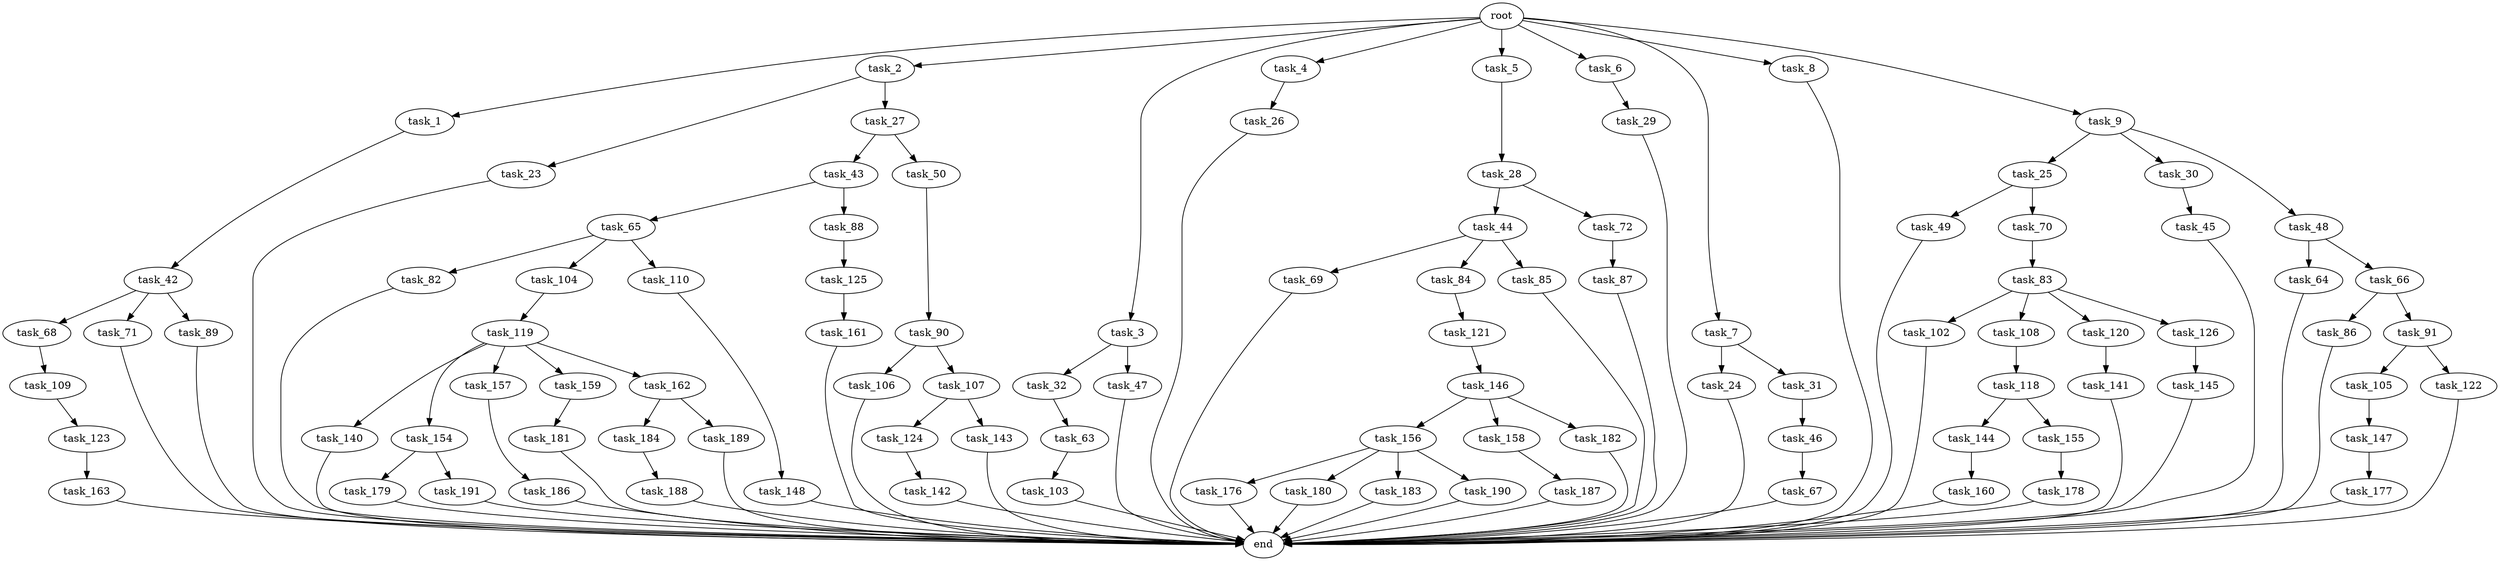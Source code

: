 digraph G {
  root [size="0.000000"];
  task_1 [size="2.048000"];
  task_2 [size="2.048000"];
  task_3 [size="2.048000"];
  task_4 [size="2.048000"];
  task_5 [size="2.048000"];
  task_6 [size="2.048000"];
  task_7 [size="2.048000"];
  task_8 [size="2.048000"];
  task_9 [size="2.048000"];
  task_23 [size="618475290.624000"];
  task_24 [size="429496729.600000"];
  task_25 [size="1391569403.904000"];
  task_26 [size="274877906.944000"];
  task_27 [size="618475290.624000"];
  task_28 [size="1717986918.400000"];
  task_29 [size="1391569403.904000"];
  task_30 [size="1391569403.904000"];
  task_31 [size="429496729.600000"];
  task_32 [size="429496729.600000"];
  task_42 [size="274877906.944000"];
  task_43 [size="154618822.656000"];
  task_44 [size="274877906.944000"];
  task_45 [size="618475290.624000"];
  task_46 [size="618475290.624000"];
  task_47 [size="429496729.600000"];
  task_48 [size="1391569403.904000"];
  task_49 [size="618475290.624000"];
  task_50 [size="154618822.656000"];
  task_63 [size="154618822.656000"];
  task_64 [size="1717986918.400000"];
  task_65 [size="274877906.944000"];
  task_66 [size="1717986918.400000"];
  task_67 [size="154618822.656000"];
  task_68 [size="68719476.736000"];
  task_69 [size="618475290.624000"];
  task_70 [size="618475290.624000"];
  task_71 [size="68719476.736000"];
  task_72 [size="274877906.944000"];
  task_82 [size="429496729.600000"];
  task_83 [size="1717986918.400000"];
  task_84 [size="618475290.624000"];
  task_85 [size="618475290.624000"];
  task_86 [size="68719476.736000"];
  task_87 [size="429496729.600000"];
  task_88 [size="274877906.944000"];
  task_89 [size="68719476.736000"];
  task_90 [size="841813590.016000"];
  task_91 [size="68719476.736000"];
  task_102 [size="274877906.944000"];
  task_103 [size="429496729.600000"];
  task_104 [size="429496729.600000"];
  task_105 [size="1099511627.776000"];
  task_106 [size="618475290.624000"];
  task_107 [size="618475290.624000"];
  task_108 [size="274877906.944000"];
  task_109 [size="1099511627.776000"];
  task_110 [size="429496729.600000"];
  task_118 [size="274877906.944000"];
  task_119 [size="618475290.624000"];
  task_120 [size="274877906.944000"];
  task_121 [size="68719476.736000"];
  task_122 [size="1099511627.776000"];
  task_123 [size="841813590.016000"];
  task_124 [size="1099511627.776000"];
  task_125 [size="1717986918.400000"];
  task_126 [size="274877906.944000"];
  task_140 [size="1717986918.400000"];
  task_141 [size="68719476.736000"];
  task_142 [size="154618822.656000"];
  task_143 [size="1099511627.776000"];
  task_144 [size="154618822.656000"];
  task_145 [size="1099511627.776000"];
  task_146 [size="429496729.600000"];
  task_147 [size="154618822.656000"];
  task_148 [size="1099511627.776000"];
  task_154 [size="1717986918.400000"];
  task_155 [size="154618822.656000"];
  task_156 [size="68719476.736000"];
  task_157 [size="1717986918.400000"];
  task_158 [size="68719476.736000"];
  task_159 [size="1717986918.400000"];
  task_160 [size="618475290.624000"];
  task_161 [size="274877906.944000"];
  task_162 [size="1717986918.400000"];
  task_163 [size="274877906.944000"];
  task_176 [size="154618822.656000"];
  task_177 [size="429496729.600000"];
  task_178 [size="1717986918.400000"];
  task_179 [size="1099511627.776000"];
  task_180 [size="154618822.656000"];
  task_181 [size="274877906.944000"];
  task_182 [size="68719476.736000"];
  task_183 [size="154618822.656000"];
  task_184 [size="154618822.656000"];
  task_186 [size="274877906.944000"];
  task_187 [size="429496729.600000"];
  task_188 [size="154618822.656000"];
  task_189 [size="154618822.656000"];
  task_190 [size="154618822.656000"];
  task_191 [size="1099511627.776000"];
  end [size="0.000000"];

  root -> task_1 [size="1.000000"];
  root -> task_2 [size="1.000000"];
  root -> task_3 [size="1.000000"];
  root -> task_4 [size="1.000000"];
  root -> task_5 [size="1.000000"];
  root -> task_6 [size="1.000000"];
  root -> task_7 [size="1.000000"];
  root -> task_8 [size="1.000000"];
  root -> task_9 [size="1.000000"];
  task_1 -> task_42 [size="134217728.000000"];
  task_2 -> task_23 [size="301989888.000000"];
  task_2 -> task_27 [size="301989888.000000"];
  task_3 -> task_32 [size="209715200.000000"];
  task_3 -> task_47 [size="209715200.000000"];
  task_4 -> task_26 [size="134217728.000000"];
  task_5 -> task_28 [size="838860800.000000"];
  task_6 -> task_29 [size="679477248.000000"];
  task_7 -> task_24 [size="209715200.000000"];
  task_7 -> task_31 [size="209715200.000000"];
  task_8 -> end [size="1.000000"];
  task_9 -> task_25 [size="679477248.000000"];
  task_9 -> task_30 [size="679477248.000000"];
  task_9 -> task_48 [size="679477248.000000"];
  task_23 -> end [size="1.000000"];
  task_24 -> end [size="1.000000"];
  task_25 -> task_49 [size="301989888.000000"];
  task_25 -> task_70 [size="301989888.000000"];
  task_26 -> end [size="1.000000"];
  task_27 -> task_43 [size="75497472.000000"];
  task_27 -> task_50 [size="75497472.000000"];
  task_28 -> task_44 [size="134217728.000000"];
  task_28 -> task_72 [size="134217728.000000"];
  task_29 -> end [size="1.000000"];
  task_30 -> task_45 [size="301989888.000000"];
  task_31 -> task_46 [size="301989888.000000"];
  task_32 -> task_63 [size="75497472.000000"];
  task_42 -> task_68 [size="33554432.000000"];
  task_42 -> task_71 [size="33554432.000000"];
  task_42 -> task_89 [size="33554432.000000"];
  task_43 -> task_65 [size="134217728.000000"];
  task_43 -> task_88 [size="134217728.000000"];
  task_44 -> task_69 [size="301989888.000000"];
  task_44 -> task_84 [size="301989888.000000"];
  task_44 -> task_85 [size="301989888.000000"];
  task_45 -> end [size="1.000000"];
  task_46 -> task_67 [size="75497472.000000"];
  task_47 -> end [size="1.000000"];
  task_48 -> task_64 [size="838860800.000000"];
  task_48 -> task_66 [size="838860800.000000"];
  task_49 -> end [size="1.000000"];
  task_50 -> task_90 [size="411041792.000000"];
  task_63 -> task_103 [size="209715200.000000"];
  task_64 -> end [size="1.000000"];
  task_65 -> task_82 [size="209715200.000000"];
  task_65 -> task_104 [size="209715200.000000"];
  task_65 -> task_110 [size="209715200.000000"];
  task_66 -> task_86 [size="33554432.000000"];
  task_66 -> task_91 [size="33554432.000000"];
  task_67 -> end [size="1.000000"];
  task_68 -> task_109 [size="536870912.000000"];
  task_69 -> end [size="1.000000"];
  task_70 -> task_83 [size="838860800.000000"];
  task_71 -> end [size="1.000000"];
  task_72 -> task_87 [size="209715200.000000"];
  task_82 -> end [size="1.000000"];
  task_83 -> task_102 [size="134217728.000000"];
  task_83 -> task_108 [size="134217728.000000"];
  task_83 -> task_120 [size="134217728.000000"];
  task_83 -> task_126 [size="134217728.000000"];
  task_84 -> task_121 [size="33554432.000000"];
  task_85 -> end [size="1.000000"];
  task_86 -> end [size="1.000000"];
  task_87 -> end [size="1.000000"];
  task_88 -> task_125 [size="838860800.000000"];
  task_89 -> end [size="1.000000"];
  task_90 -> task_106 [size="301989888.000000"];
  task_90 -> task_107 [size="301989888.000000"];
  task_91 -> task_105 [size="536870912.000000"];
  task_91 -> task_122 [size="536870912.000000"];
  task_102 -> end [size="1.000000"];
  task_103 -> end [size="1.000000"];
  task_104 -> task_119 [size="301989888.000000"];
  task_105 -> task_147 [size="75497472.000000"];
  task_106 -> end [size="1.000000"];
  task_107 -> task_124 [size="536870912.000000"];
  task_107 -> task_143 [size="536870912.000000"];
  task_108 -> task_118 [size="134217728.000000"];
  task_109 -> task_123 [size="411041792.000000"];
  task_110 -> task_148 [size="536870912.000000"];
  task_118 -> task_144 [size="75497472.000000"];
  task_118 -> task_155 [size="75497472.000000"];
  task_119 -> task_140 [size="838860800.000000"];
  task_119 -> task_154 [size="838860800.000000"];
  task_119 -> task_157 [size="838860800.000000"];
  task_119 -> task_159 [size="838860800.000000"];
  task_119 -> task_162 [size="838860800.000000"];
  task_120 -> task_141 [size="33554432.000000"];
  task_121 -> task_146 [size="209715200.000000"];
  task_122 -> end [size="1.000000"];
  task_123 -> task_163 [size="134217728.000000"];
  task_124 -> task_142 [size="75497472.000000"];
  task_125 -> task_161 [size="134217728.000000"];
  task_126 -> task_145 [size="536870912.000000"];
  task_140 -> end [size="1.000000"];
  task_141 -> end [size="1.000000"];
  task_142 -> end [size="1.000000"];
  task_143 -> end [size="1.000000"];
  task_144 -> task_160 [size="301989888.000000"];
  task_145 -> end [size="1.000000"];
  task_146 -> task_156 [size="33554432.000000"];
  task_146 -> task_158 [size="33554432.000000"];
  task_146 -> task_182 [size="33554432.000000"];
  task_147 -> task_177 [size="209715200.000000"];
  task_148 -> end [size="1.000000"];
  task_154 -> task_179 [size="536870912.000000"];
  task_154 -> task_191 [size="536870912.000000"];
  task_155 -> task_178 [size="838860800.000000"];
  task_156 -> task_176 [size="75497472.000000"];
  task_156 -> task_180 [size="75497472.000000"];
  task_156 -> task_183 [size="75497472.000000"];
  task_156 -> task_190 [size="75497472.000000"];
  task_157 -> task_186 [size="134217728.000000"];
  task_158 -> task_187 [size="209715200.000000"];
  task_159 -> task_181 [size="134217728.000000"];
  task_160 -> end [size="1.000000"];
  task_161 -> end [size="1.000000"];
  task_162 -> task_184 [size="75497472.000000"];
  task_162 -> task_189 [size="75497472.000000"];
  task_163 -> end [size="1.000000"];
  task_176 -> end [size="1.000000"];
  task_177 -> end [size="1.000000"];
  task_178 -> end [size="1.000000"];
  task_179 -> end [size="1.000000"];
  task_180 -> end [size="1.000000"];
  task_181 -> end [size="1.000000"];
  task_182 -> end [size="1.000000"];
  task_183 -> end [size="1.000000"];
  task_184 -> task_188 [size="75497472.000000"];
  task_186 -> end [size="1.000000"];
  task_187 -> end [size="1.000000"];
  task_188 -> end [size="1.000000"];
  task_189 -> end [size="1.000000"];
  task_190 -> end [size="1.000000"];
  task_191 -> end [size="1.000000"];
}

